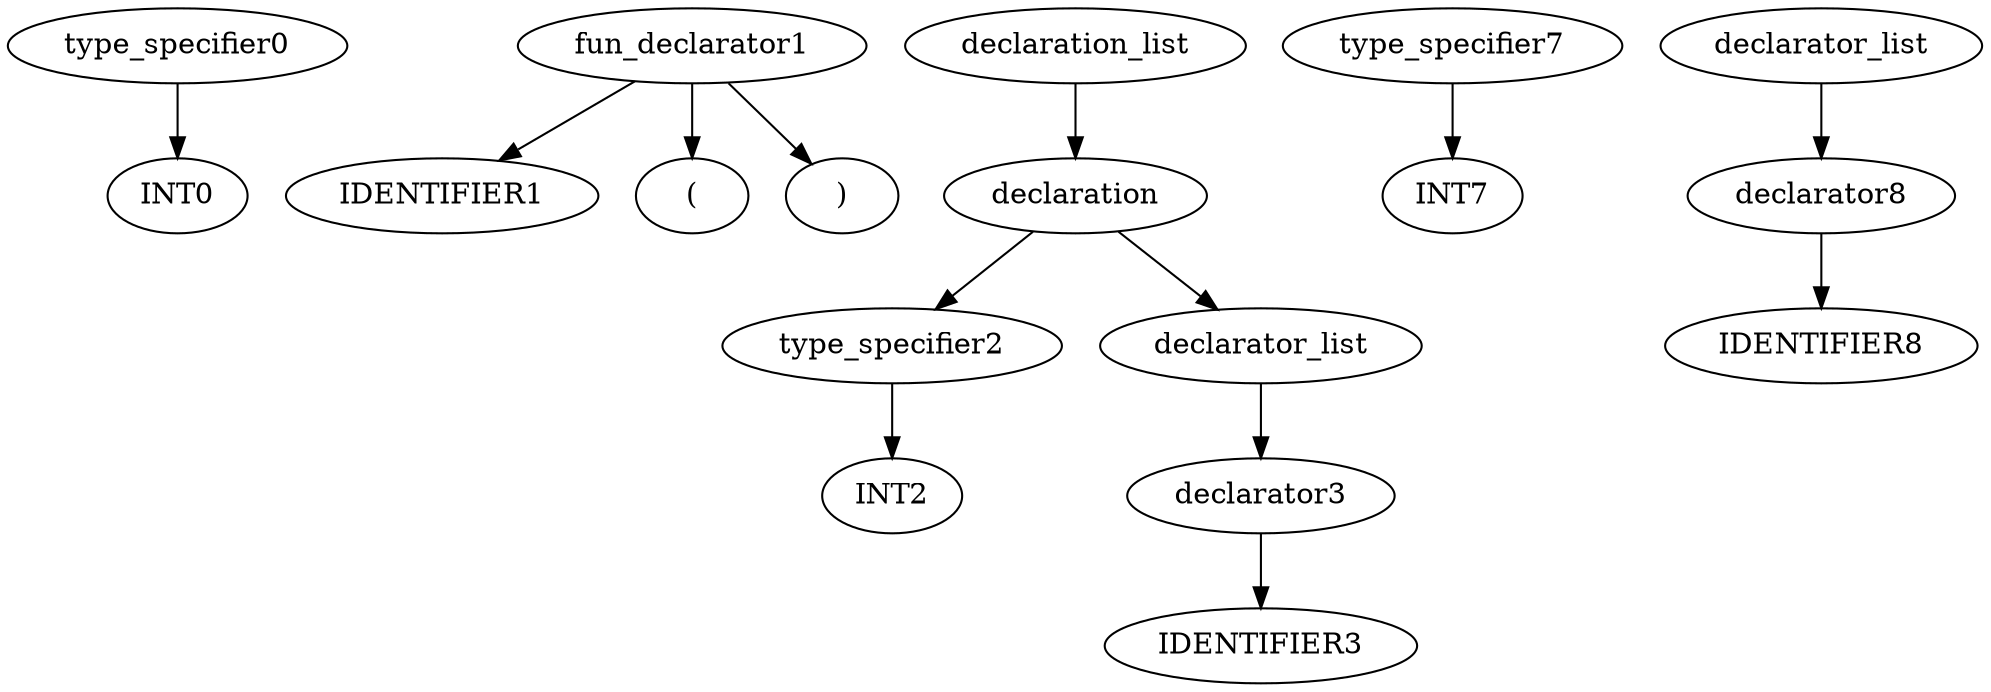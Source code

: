 digraph G { 
 ordering = out;

type_specifier0->INT0;
fun_declarator1->{IDENTIFIER1"(1"; ")1"};
"(1"[label="("];
")1"[label=")"];
type_specifier2->INT2;
declarator3->IDENTIFIER3;
declarator_list4 [label="declarator_list"];
declarator_list4 -> {declarator3};
declaration5 [label="declaration"];
declaration5 -> {type_specifier2 ; declarator_list4};
declaration_list6 [label="declaration_list"];
declaration_list6 -> {declaration5};
type_specifier7->INT7;
declarator8->IDENTIFIER8;
declarator_list9 [label="declarator_list"];
declarator_list9 -> {declarator8};
}
